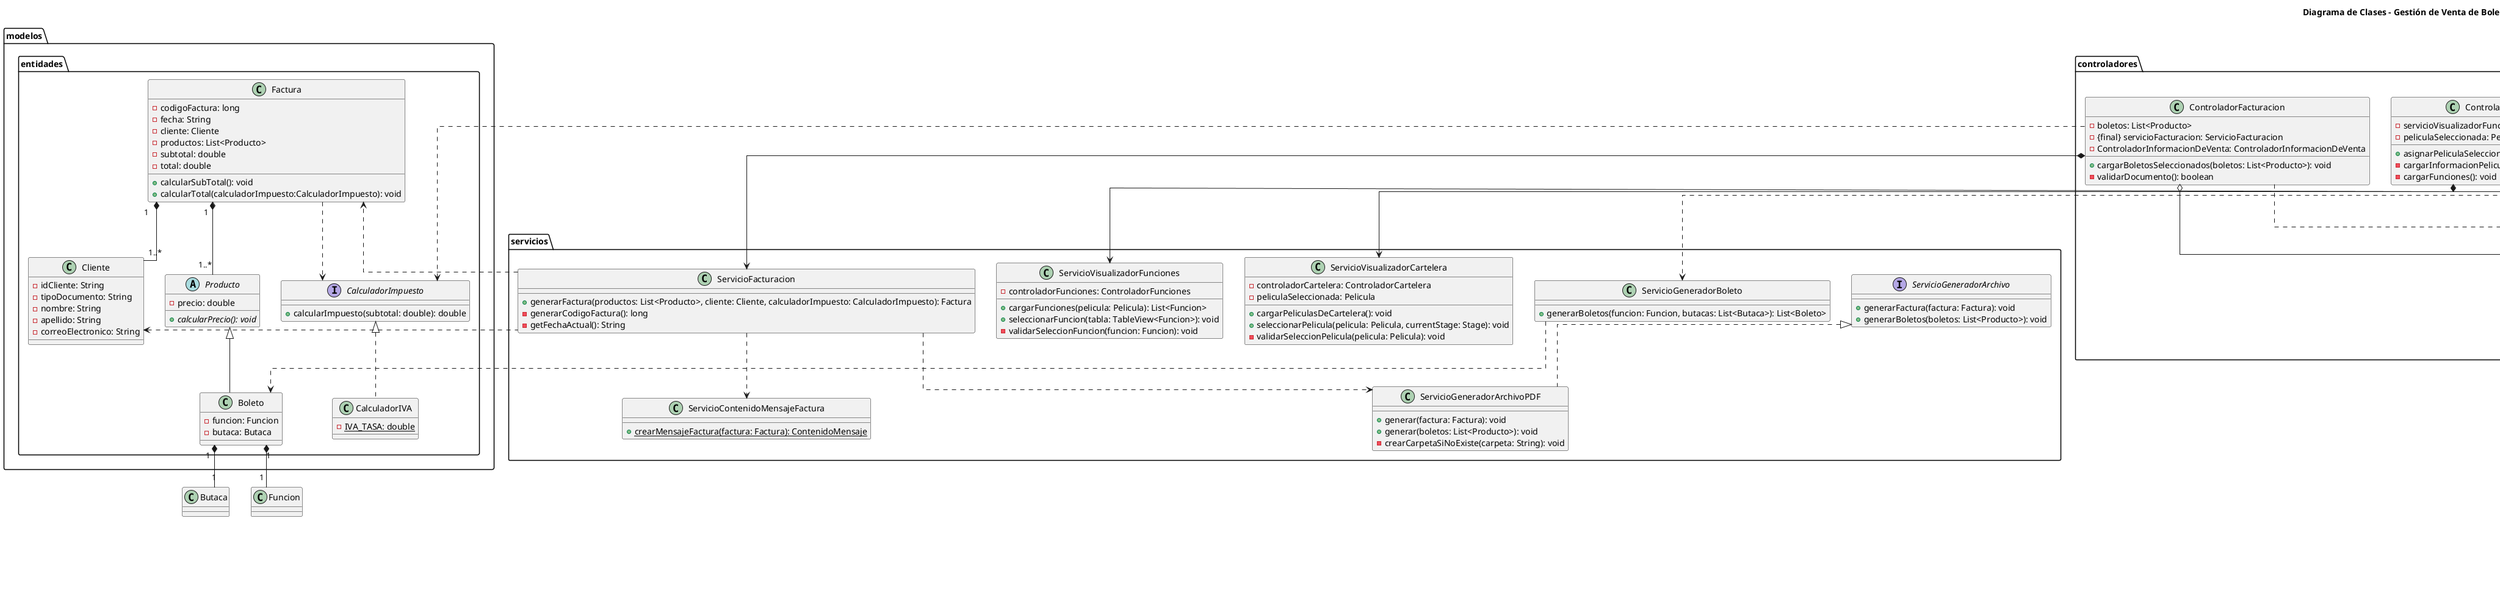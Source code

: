 @startuml Gestión_de_Venta_de_Boletos
title Diagrama de Clases - Gestión de Venta de Boletos

skinparam linetype ortho

' ------------------ CONTROLADORES ------------------

package controladores {

    class ControladorAsignadorButacas {
        - funcionSeleccionada: Funcion
        - ControladorInformacionDeVenta: ControladorInformacionDeVenta
        - controladorDeConsultaSalas: ControladorDeConsultaSalas
        - butacasSeleccionadas: List<Butaca>
        + inicializarDatos(funcionSeleccionada: Funcion): void
        - cargarMapaButacas(codigosButacasOcupadas: Set<Integer>, salaSeleccionada: Sala): void
        + agregarButacaSeleccionada(butaca: Butaca): void
        + quitarButacaDeseleccionada(butaca: Butaca): void
    }

    class ControladorFacturacion {
        - boletos: List<Producto>
        - {final} servicioFacturacion: ServicioFacturacion
        - ControladorInformacionDeVenta: ControladorInformacionDeVenta
        + cargarBoletosSeleccionados(boletos: List<Producto>): void
        - validarDocumento(): boolean
    }

    class ControladorInformacionDeVenta {
        - cantidadDeButacasSeleccionadas: int
        + cargarInformacionDeFuncionSeleccionada(funcion: Funcion): void
        + calcularPosibleSubtotal(butacasSeleccionadas: List<Butaca>, funcion: Funcion): void
        + calcularTotal(boletos: List<Producto>): void
        + cargarButacaSeleccionada(butaca Butaca): void
        + removerButacaSeleccionada(butaca Butaca): void
    }

    class ControladorVisualizadorCartelera {
        - servicioVisualizarCartelera: ServicioVisualizarCartelera
        - cargarCartelera(peliculas: List<Pelicula>): void
    }   

    class ControladorVisualizadorFunciones {
        - servicioVisualizadorFunciones: ServicioVisualizadorFunciones
        - peliculaSeleccionada: Pelicula
        + asignarPeliculaSeleccionada(pelicula: Pelicula): void
        - cargarInformacionPeliculaSeleccionada(pelicula: Pelicula): void
        - cargarFunciones(): void
    }
}

' ------------------ SERVICIOS ------------------
package servicios{

    class ServicioContenidoMensajeFactura {
        + {static}crearMensajeFactura(factura: Factura): ContenidoMensaje
    }

    class ServicioFacturacion {
        + generarFactura(productos: List<Producto>, cliente: Cliente, calculadorImpuesto: CalculadorImpuesto): Factura
        - generarCodigoFactura(): long
        - getFechaActual(): String
    }

    interface ServicioGeneradorArchivo {
        + generarFactura(factura: Factura): void
        + generarBoletos(boletos: List<Producto>): void
    }

    class ServicioGeneradorArchivoPDF implements ServicioGeneradorArchivo {
        + generar(factura: Factura): void
        + generar(boletos: List<Producto>): void
        - crearCarpetaSiNoExiste(carpeta: String): void

    }

    class ServicioGeneradorBoleto{
        + generarBoletos(funcion: Funcion, butacas: List<Butaca>): List<Boleto>
    }

    class ServicioVisualizadorCartelera {
        - controladorCartelera: ControladorCartelera
        - peliculaSeleccionada: Pelicula
        + cargarPeliculasDeCartelera(): void
        + seleccionarPelicula(pelicula: Pelicula, currentStage: Stage): void
        - validarSeleccionPelicula(pelicula: Pelicula): void
    }

    class ServicioVisualizadorFunciones {
        - controladorFunciones: ControladorFunciones
        + cargarFunciones(pelicula: Pelicula): List<Funcion>
        + seleccionarFuncion(tabla: TableView<Funcion>): void
        - validarSeleccionFuncion(funcion: Funcion): void
    }    
}

package Utilidades {

    package EstrategiaValidacionDocumentos {

        class ContextoValidacion{
            - estrategia: EstrategiaValidacion
            + setEstrategia(estrategia: EstrategiaValidacion): void
            + ejecutarEstrategia(documento: String): boolean
        }
        
        class EstrategiaCedulaValidacion implements EstrategiaValidacion {
        }
        interface EstrategiaValidacion {
            + validar(documento: String): boolean
        }

        class EstrategiaPasaporteValidacion implements EstrategiaValidacion {
        }

        class EstrategiaRucValidacion extends EstrategiaCedulaValidacion {
        }
    }

    package EstrategiaParaDocumentos {
        interface Exportable {
            +exportar(reporte: ReporteGenerado, archivo: File, datos: Map<String, Object>): void
            +exportarFormatoPrincipal(datos: List<Map<String, Object>>, destino: File, tituloReporte: String, infoExtra: Map<String, Object>): void
        }

        class EstrategiaExportarPDF {
            +exportar(reporte: ReporteGenerado, archivo: File, datos: Map<String, Object>): void
            +exportarFormatoPrincipal(datos: List<Map<String, Object>>, destino: File, tituloReporte: String, infoExtra: Map<String, Object>): void
            +crearDocumentoPDF(): PDDocument
            +guardarPDF(document: PDDocument, archivo: File): void
        }

        class EstrategiaExportarCSV {
            +exportar(reporte: ReporteGenerado, archivo: File, datos: Map<String, Object>): void
            +exportarFormatoPrincipal(datos: List<Map<String, Object>>, destino: File, tituloReporte: String, infoExtra: Map<String, Object>): void
        }
    }
}

' ------------------ MODELOS ------------------
package modelos {

    package entidades{

        class Boleto {
            - funcion: Funcion
            - butaca: Butaca
        }

        interface CalculadorImpuesto {
            + calcularImpuesto(subtotal: double): double
        }

        class CalculadorIVA {
            - {static} IVA_TASA: double
        }

        class Cliente {
            - idCliente: String
            - tipoDocumento: String
            - nombre: String
            - apellido: String
            - correoElectronico: String
        }

        class Factura {
            - codigoFactura: long
            - fecha: String
            - cliente: Cliente
            - productos: List<Producto>
            - subtotal: double
            - total: double
            + calcularSubTotal(): void
            + calcularTotal(calculadorImpuesto:CalculadorImpuesto): void
        }

        abstract class Producto {
            - precio: double
            + {abstract} calcularPrecio(): void
        }

    }
}


' ------------------ RELACIONES ------------------

' Relaciones de composición y agregación (tienen instancias como atributos)
ControladorFacturacion *--> ServicioFacturacion
ControladorVisualizadorCartelera *--> ServicioVisualizadorCartelera
ControladorVisualizadorFunciones *--> ServicioVisualizadorFunciones
ControladorAsignadorButacas o--> ControladorInformacionDeVenta
ControladorFacturacion o--> ControladorInformacionDeVenta

' Relaciones de uso/dependencia (se crean o usan temporalmente)
ControladorAsignadorButacas ..> ServicioGeneradorBoleto
ControladorFacturacion ..> ContextoValidacion
ControladorFacturacion ..> CalculadorImpuesto


' Servicios que crean o usan entidades
ServicioGeneradorBoleto ..> Boleto
ServicioFacturacion ..> Factura
ServicioFacturacion ..> ServicioGeneradorArchivoPDF
ServicioFacturacion ..> ServicioContenidoMensajeFactura
ServicioFacturacion ..left> Cliente

' Relaciones de herencia e implementación
Producto <|-- Boleto
CalculadorIVA ..up|> CalculadorImpuesto

' Asociaciones entre entidades
Factura "1" *-- "1..*" Producto
Factura "1" *-- "1..*" Cliente
Boleto "1" *-- "1" Funcion
Boleto "1" *-- "1" Butaca

' Patrón Strategy
ContextoValidacion o--> EstrategiaValidacion

' Uso de interfaces/clases abstractas
Factura ..> CalculadorImpuesto

@enduml
